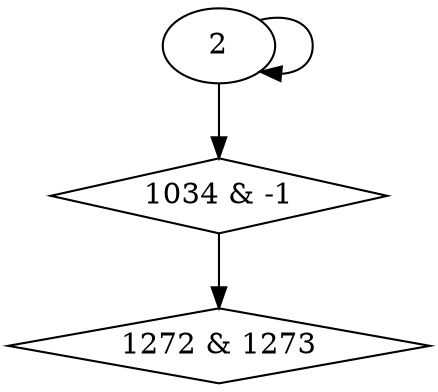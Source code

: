 digraph {
0 [label = "1034 & -1", shape = diamond];
1 [label = "1272 & 1273", shape = diamond];
2 -> 0;
0 -> 1;
2 -> 2;
}
